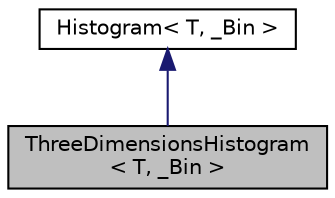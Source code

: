 digraph "ThreeDimensionsHistogram&lt; T, _Bin &gt;"
{
  edge [fontname="Helvetica",fontsize="10",labelfontname="Helvetica",labelfontsize="10"];
  node [fontname="Helvetica",fontsize="10",shape=record];
  Node1 [label="ThreeDimensionsHistogram\l\< T, _Bin \>",height=0.2,width=0.4,color="black", fillcolor="grey75", style="filled", fontcolor="black"];
  Node2 -> Node1 [dir="back",color="midnightblue",fontsize="10",style="solid",fontname="Helvetica"];
  Node2 [label="Histogram\< T, _Bin \>",height=0.2,width=0.4,color="black", fillcolor="white", style="filled",URL="$classHistogram.html"];
}

